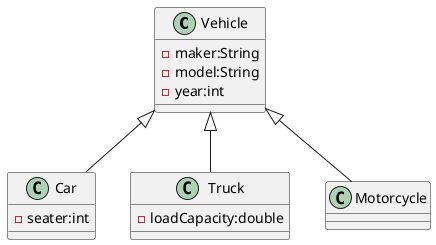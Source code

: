 @startuml
class Vehicle{
- maker:String
- model:String
- year:int
}

class Car extends Vehicle {
- seater:int
}

class Truck extends Vehicle {
- loadCapacity:double
}

class Motorcycle extends Vehicle {

}

@enduml